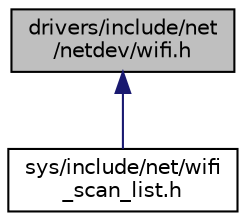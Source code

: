 digraph "drivers/include/net/netdev/wifi.h"
{
 // LATEX_PDF_SIZE
  edge [fontname="Helvetica",fontsize="10",labelfontname="Helvetica",labelfontsize="10"];
  node [fontname="Helvetica",fontsize="10",shape=record];
  Node1 [label="drivers/include/net\l/netdev/wifi.h",height=0.2,width=0.4,color="black", fillcolor="grey75", style="filled", fontcolor="black",tooltip="Definitions for netdev common Wi-Fi code."];
  Node1 -> Node2 [dir="back",color="midnightblue",fontsize="10",style="solid",fontname="Helvetica"];
  Node2 [label="sys/include/net/wifi\l_scan_list.h",height=0.2,width=0.4,color="black", fillcolor="white", style="filled",URL="$wifi__scan__list_8h.html",tooltip="Thin wrapper around l2scan list to support WiFi scan results."];
}
